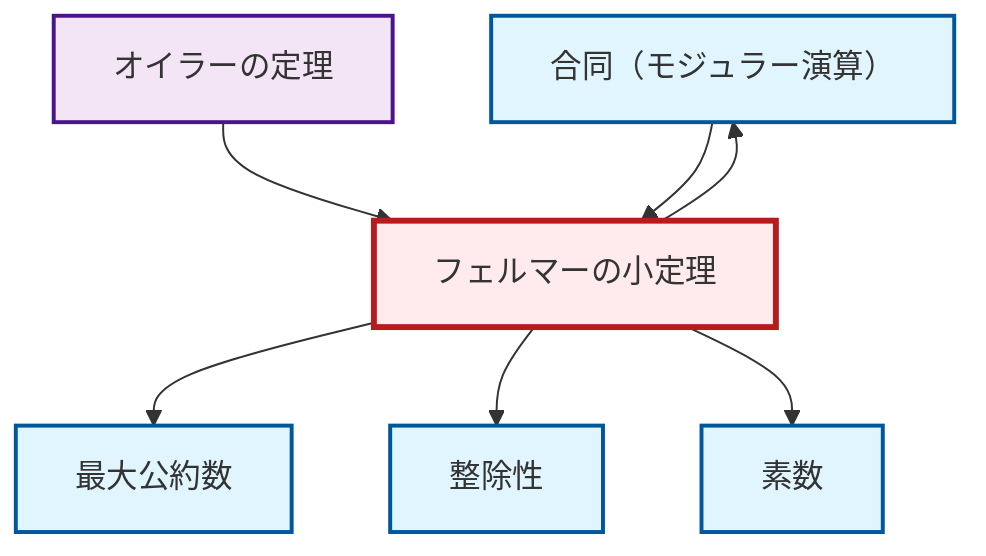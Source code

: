 graph TD
    classDef definition fill:#e1f5fe,stroke:#01579b,stroke-width:2px
    classDef theorem fill:#f3e5f5,stroke:#4a148c,stroke-width:2px
    classDef axiom fill:#fff3e0,stroke:#e65100,stroke-width:2px
    classDef example fill:#e8f5e9,stroke:#1b5e20,stroke-width:2px
    classDef current fill:#ffebee,stroke:#b71c1c,stroke-width:3px
    def-divisibility["整除性"]:::definition
    def-gcd["最大公約数"]:::definition
    def-congruence["合同（モジュラー演算）"]:::definition
    def-prime["素数"]:::definition
    thm-fermat-little["フェルマーの小定理"]:::theorem
    thm-euler["オイラーの定理"]:::theorem
    thm-fermat-little --> def-gcd
    thm-fermat-little --> def-congruence
    thm-fermat-little --> def-divisibility
    thm-fermat-little --> def-prime
    thm-euler --> thm-fermat-little
    def-congruence --> thm-fermat-little
    class thm-fermat-little current